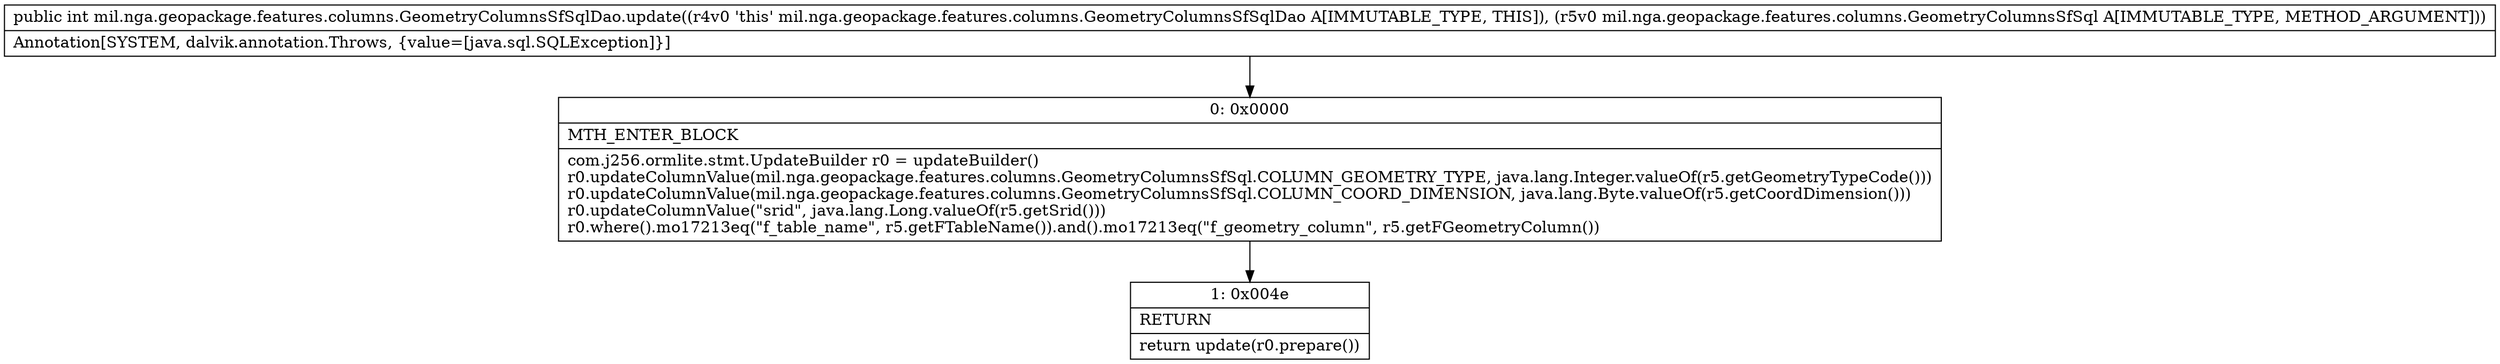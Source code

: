 digraph "CFG formil.nga.geopackage.features.columns.GeometryColumnsSfSqlDao.update(Lmil\/nga\/geopackage\/features\/columns\/GeometryColumnsSfSql;)I" {
Node_0 [shape=record,label="{0\:\ 0x0000|MTH_ENTER_BLOCK\l|com.j256.ormlite.stmt.UpdateBuilder r0 = updateBuilder()\lr0.updateColumnValue(mil.nga.geopackage.features.columns.GeometryColumnsSfSql.COLUMN_GEOMETRY_TYPE, java.lang.Integer.valueOf(r5.getGeometryTypeCode()))\lr0.updateColumnValue(mil.nga.geopackage.features.columns.GeometryColumnsSfSql.COLUMN_COORD_DIMENSION, java.lang.Byte.valueOf(r5.getCoordDimension()))\lr0.updateColumnValue(\"srid\", java.lang.Long.valueOf(r5.getSrid()))\lr0.where().mo17213eq(\"f_table_name\", r5.getFTableName()).and().mo17213eq(\"f_geometry_column\", r5.getFGeometryColumn())\l}"];
Node_1 [shape=record,label="{1\:\ 0x004e|RETURN\l|return update(r0.prepare())\l}"];
MethodNode[shape=record,label="{public int mil.nga.geopackage.features.columns.GeometryColumnsSfSqlDao.update((r4v0 'this' mil.nga.geopackage.features.columns.GeometryColumnsSfSqlDao A[IMMUTABLE_TYPE, THIS]), (r5v0 mil.nga.geopackage.features.columns.GeometryColumnsSfSql A[IMMUTABLE_TYPE, METHOD_ARGUMENT]))  | Annotation[SYSTEM, dalvik.annotation.Throws, \{value=[java.sql.SQLException]\}]\l}"];
MethodNode -> Node_0;
Node_0 -> Node_1;
}


